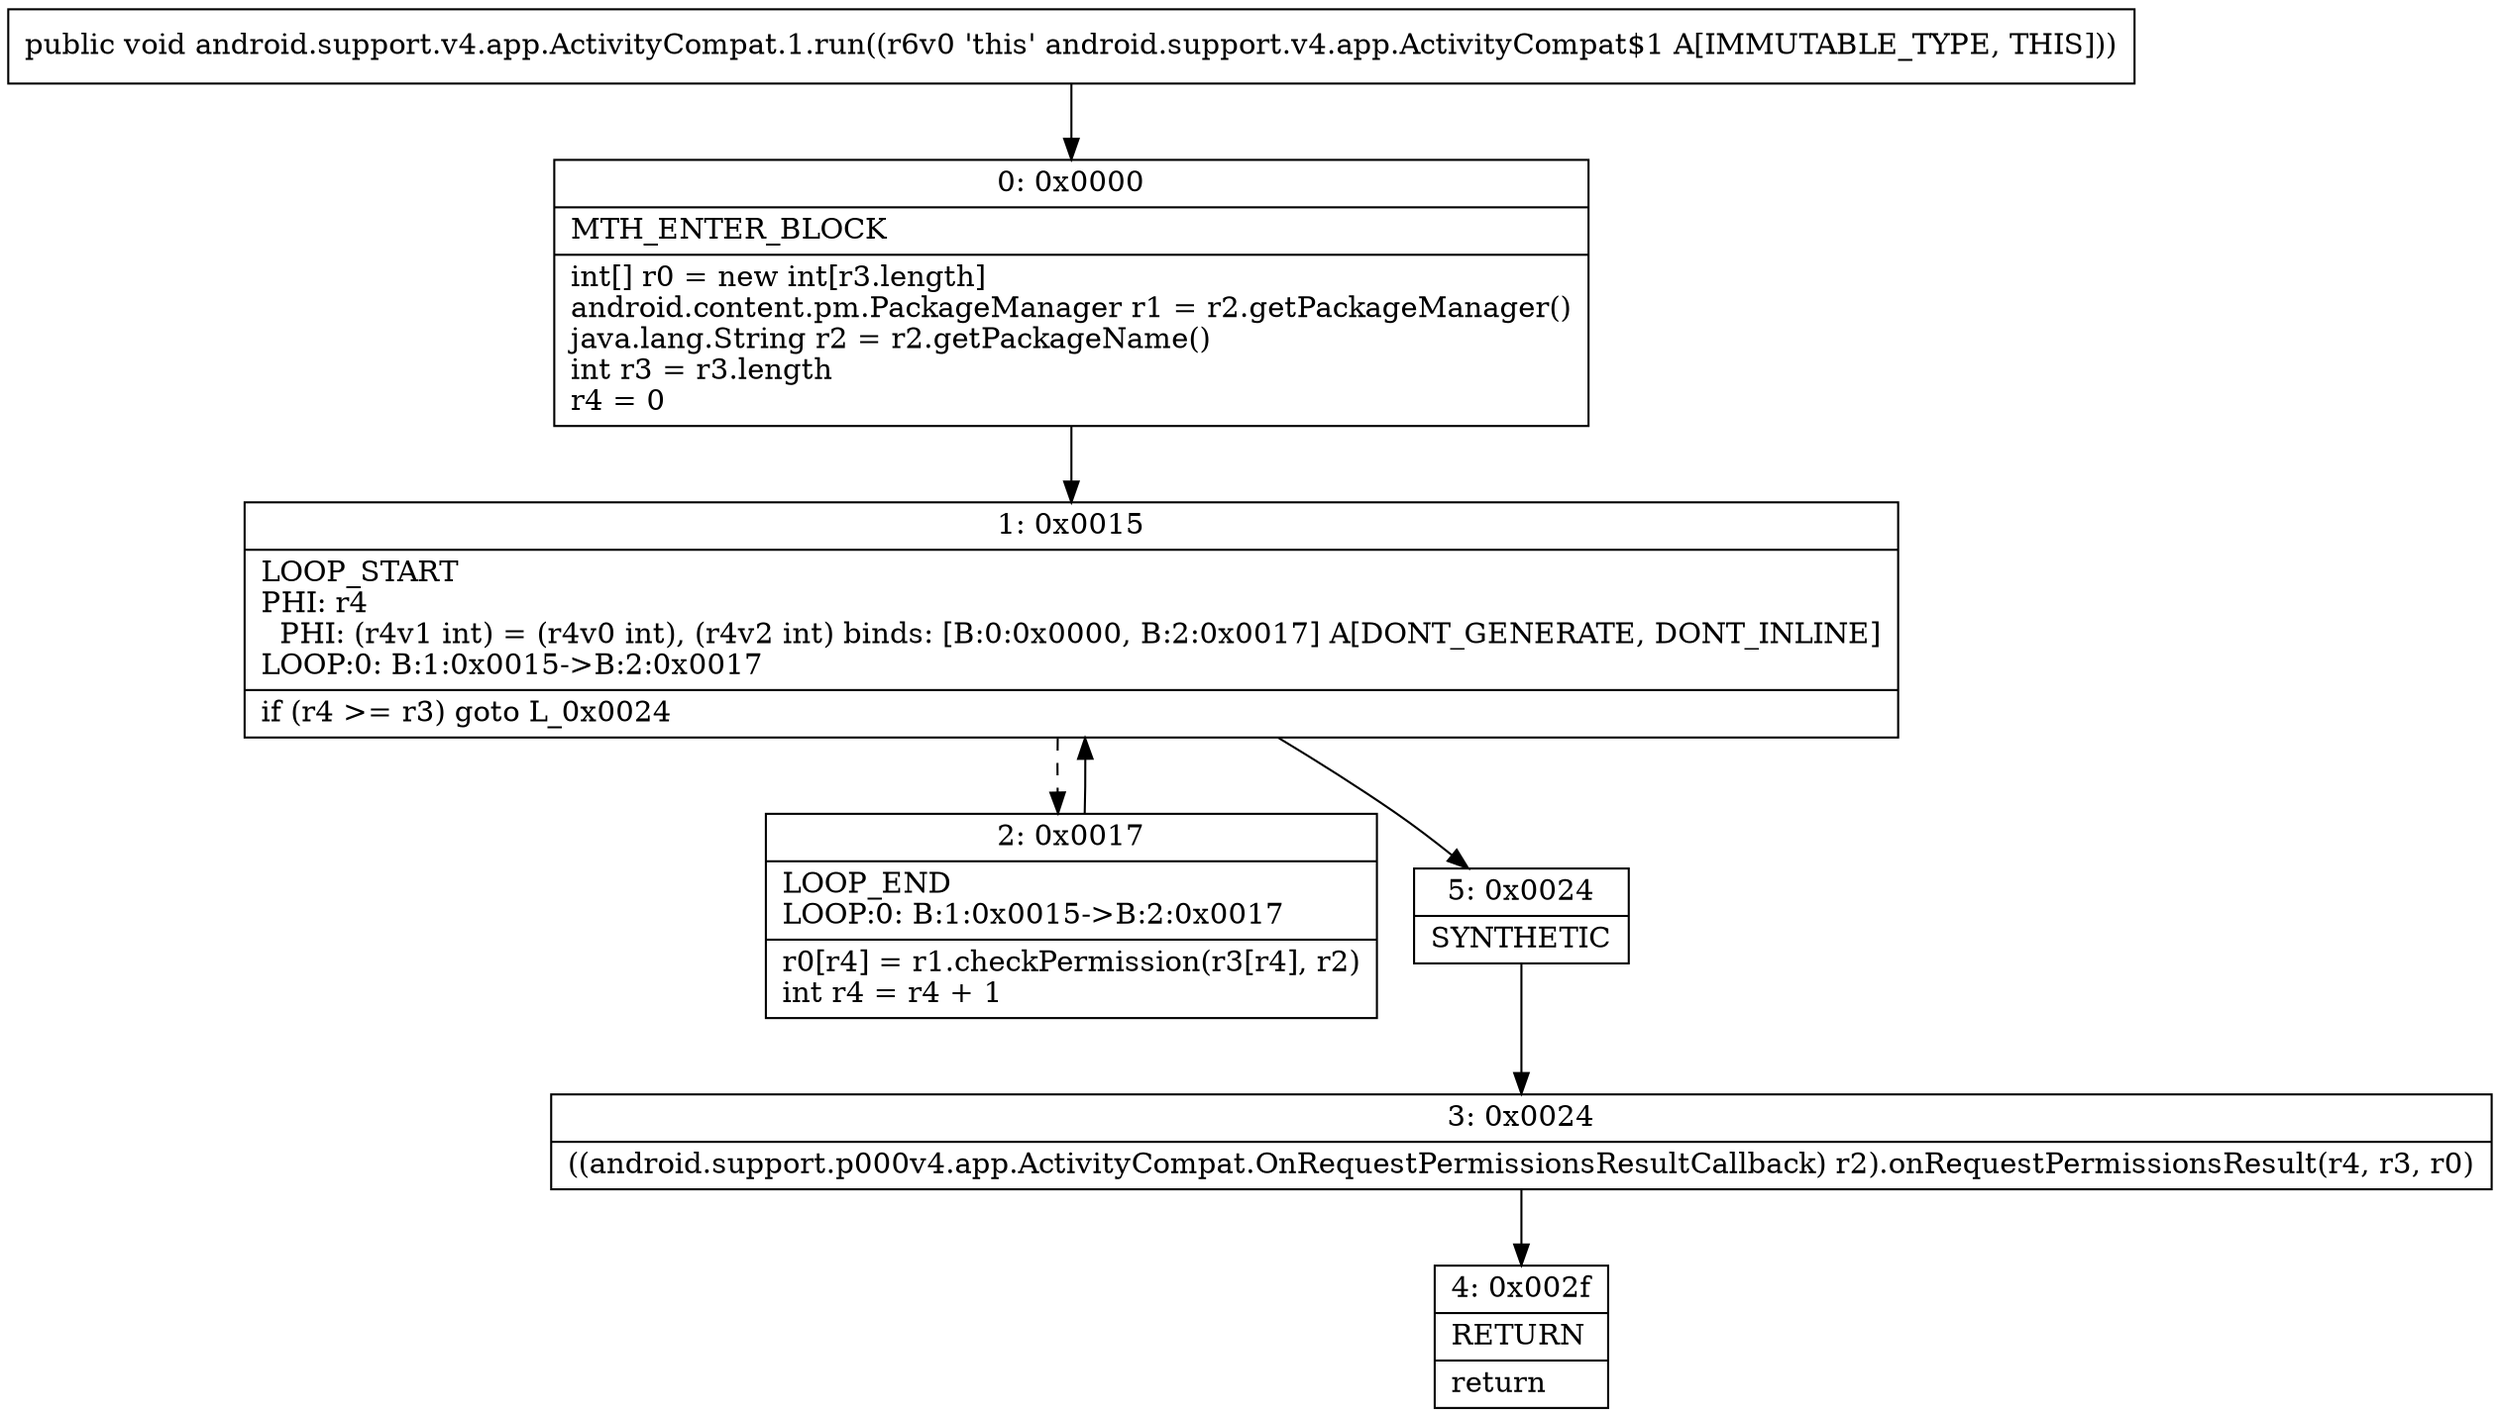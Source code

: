 digraph "CFG forandroid.support.v4.app.ActivityCompat.1.run()V" {
Node_0 [shape=record,label="{0\:\ 0x0000|MTH_ENTER_BLOCK\l|int[] r0 = new int[r3.length]\landroid.content.pm.PackageManager r1 = r2.getPackageManager()\ljava.lang.String r2 = r2.getPackageName()\lint r3 = r3.length\lr4 = 0\l}"];
Node_1 [shape=record,label="{1\:\ 0x0015|LOOP_START\lPHI: r4 \l  PHI: (r4v1 int) = (r4v0 int), (r4v2 int) binds: [B:0:0x0000, B:2:0x0017] A[DONT_GENERATE, DONT_INLINE]\lLOOP:0: B:1:0x0015\-\>B:2:0x0017\l|if (r4 \>= r3) goto L_0x0024\l}"];
Node_2 [shape=record,label="{2\:\ 0x0017|LOOP_END\lLOOP:0: B:1:0x0015\-\>B:2:0x0017\l|r0[r4] = r1.checkPermission(r3[r4], r2)\lint r4 = r4 + 1\l}"];
Node_3 [shape=record,label="{3\:\ 0x0024|((android.support.p000v4.app.ActivityCompat.OnRequestPermissionsResultCallback) r2).onRequestPermissionsResult(r4, r3, r0)\l}"];
Node_4 [shape=record,label="{4\:\ 0x002f|RETURN\l|return\l}"];
Node_5 [shape=record,label="{5\:\ 0x0024|SYNTHETIC\l}"];
MethodNode[shape=record,label="{public void android.support.v4.app.ActivityCompat.1.run((r6v0 'this' android.support.v4.app.ActivityCompat$1 A[IMMUTABLE_TYPE, THIS])) }"];
MethodNode -> Node_0;
Node_0 -> Node_1;
Node_1 -> Node_2[style=dashed];
Node_1 -> Node_5;
Node_2 -> Node_1;
Node_3 -> Node_4;
Node_5 -> Node_3;
}

